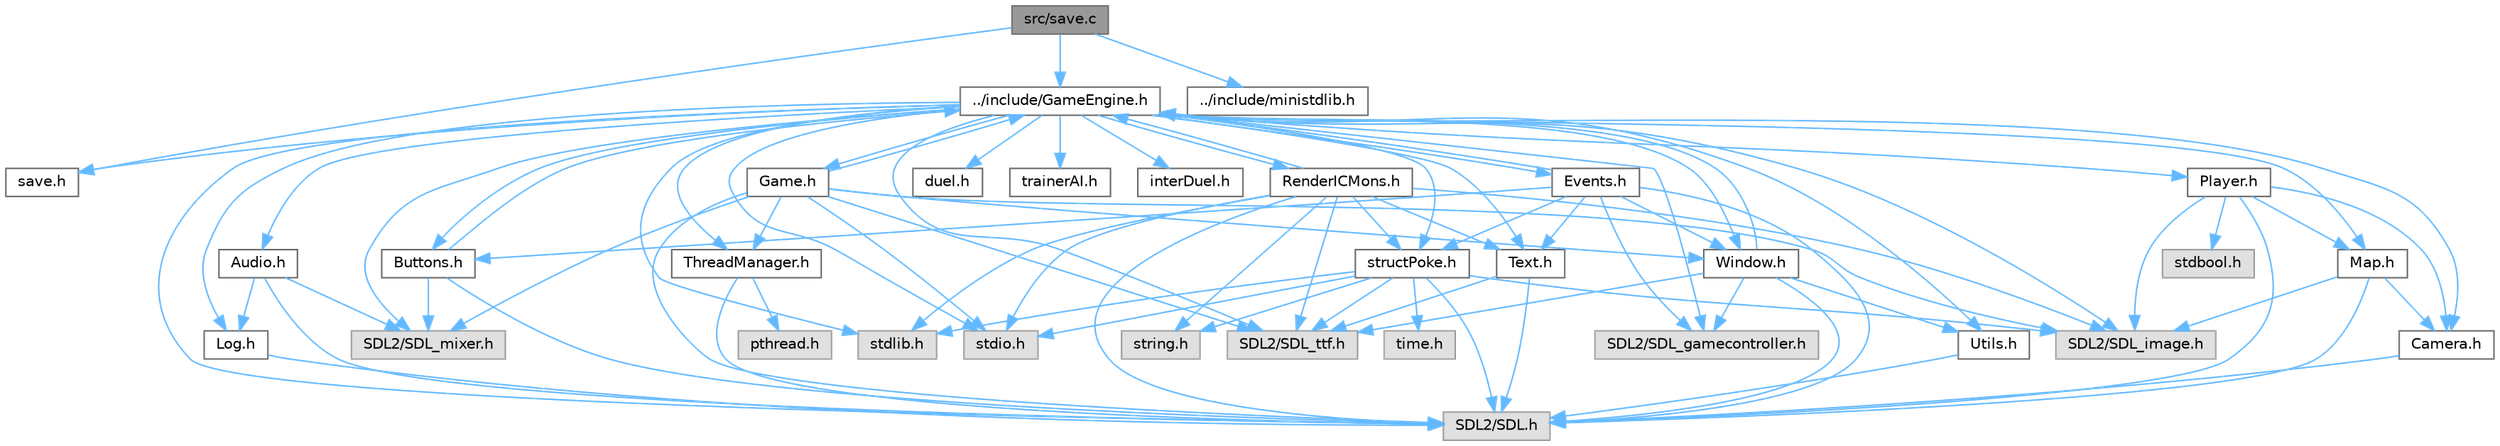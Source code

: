 digraph "src/save.c"
{
 // LATEX_PDF_SIZE
  bgcolor="transparent";
  edge [fontname=Helvetica,fontsize=10,labelfontname=Helvetica,labelfontsize=10];
  node [fontname=Helvetica,fontsize=10,shape=box,height=0.2,width=0.4];
  Node1 [id="Node000001",label="src/save.c",height=0.2,width=0.4,color="gray40", fillcolor="grey60", style="filled", fontcolor="black",tooltip=" "];
  Node1 -> Node2 [id="edge86_Node000001_Node000002",color="steelblue1",style="solid",tooltip=" "];
  Node2 [id="Node000002",label="../include/GameEngine.h",height=0.2,width=0.4,color="grey40", fillcolor="white", style="filled",URL="$d7/d1f/GameEngine_8h.html",tooltip="Définition et gestion du moteur de jeu."];
  Node2 -> Node3 [id="edge87_Node000002_Node000003",color="steelblue1",style="solid",tooltip=" "];
  Node3 [id="Node000003",label="SDL2/SDL.h",height=0.2,width=0.4,color="grey60", fillcolor="#E0E0E0", style="filled",tooltip=" "];
  Node2 -> Node4 [id="edge88_Node000002_Node000004",color="steelblue1",style="solid",tooltip=" "];
  Node4 [id="Node000004",label="SDL2/SDL_mixer.h",height=0.2,width=0.4,color="grey60", fillcolor="#E0E0E0", style="filled",tooltip=" "];
  Node2 -> Node5 [id="edge89_Node000002_Node000005",color="steelblue1",style="solid",tooltip=" "];
  Node5 [id="Node000005",label="SDL2/SDL_image.h",height=0.2,width=0.4,color="grey60", fillcolor="#E0E0E0", style="filled",tooltip=" "];
  Node2 -> Node6 [id="edge90_Node000002_Node000006",color="steelblue1",style="solid",tooltip=" "];
  Node6 [id="Node000006",label="SDL2/SDL_ttf.h",height=0.2,width=0.4,color="grey60", fillcolor="#E0E0E0", style="filled",tooltip=" "];
  Node2 -> Node7 [id="edge91_Node000002_Node000007",color="steelblue1",style="solid",tooltip=" "];
  Node7 [id="Node000007",label="SDL2/SDL_gamecontroller.h",height=0.2,width=0.4,color="grey60", fillcolor="#E0E0E0", style="filled",tooltip=" "];
  Node2 -> Node8 [id="edge92_Node000002_Node000008",color="steelblue1",style="solid",tooltip=" "];
  Node8 [id="Node000008",label="stdio.h",height=0.2,width=0.4,color="grey60", fillcolor="#E0E0E0", style="filled",tooltip=" "];
  Node2 -> Node9 [id="edge93_Node000002_Node000009",color="steelblue1",style="solid",tooltip=" "];
  Node9 [id="Node000009",label="stdlib.h",height=0.2,width=0.4,color="grey60", fillcolor="#E0E0E0", style="filled",tooltip=" "];
  Node2 -> Node10 [id="edge94_Node000002_Node000010",color="steelblue1",style="solid",tooltip=" "];
  Node10 [id="Node000010",label="Log.h",height=0.2,width=0.4,color="grey40", fillcolor="white", style="filled",URL="$d1/d45/Log_8h.html",tooltip=" "];
  Node10 -> Node3 [id="edge95_Node000010_Node000003",color="steelblue1",style="solid",tooltip=" "];
  Node2 -> Node11 [id="edge96_Node000002_Node000011",color="steelblue1",style="solid",tooltip=" "];
  Node11 [id="Node000011",label="Audio.h",height=0.2,width=0.4,color="grey40", fillcolor="white", style="filled",URL="$d8/daa/Audio_8h.html",tooltip="Gestion de l'audio pour l'application."];
  Node11 -> Node10 [id="edge97_Node000011_Node000010",color="steelblue1",style="solid",tooltip=" "];
  Node11 -> Node4 [id="edge98_Node000011_Node000004",color="steelblue1",style="solid",tooltip=" "];
  Node11 -> Node3 [id="edge99_Node000011_Node000003",color="steelblue1",style="solid",tooltip=" "];
  Node2 -> Node12 [id="edge100_Node000002_Node000012",color="steelblue1",style="solid",tooltip=" "];
  Node12 [id="Node000012",label="Buttons.h",height=0.2,width=0.4,color="grey40", fillcolor="white", style="filled",URL="$d3/d70/Buttons_8h.html",tooltip="Gestion des boutons et curseurs pour l'application."];
  Node12 -> Node3 [id="edge101_Node000012_Node000003",color="steelblue1",style="solid",tooltip=" "];
  Node12 -> Node4 [id="edge102_Node000012_Node000004",color="steelblue1",style="solid",tooltip=" "];
  Node12 -> Node2 [id="edge103_Node000012_Node000002",color="steelblue1",style="solid",tooltip=" "];
  Node2 -> Node13 [id="edge104_Node000002_Node000013",color="steelblue1",style="solid",tooltip=" "];
  Node13 [id="Node000013",label="structPoke.h",height=0.2,width=0.4,color="grey40", fillcolor="white", style="filled",URL="$da/d71/structPoke_8h.html",tooltip=" "];
  Node13 -> Node8 [id="edge105_Node000013_Node000008",color="steelblue1",style="solid",tooltip=" "];
  Node13 -> Node9 [id="edge106_Node000013_Node000009",color="steelblue1",style="solid",tooltip=" "];
  Node13 -> Node14 [id="edge107_Node000013_Node000014",color="steelblue1",style="solid",tooltip=" "];
  Node14 [id="Node000014",label="time.h",height=0.2,width=0.4,color="grey60", fillcolor="#E0E0E0", style="filled",tooltip=" "];
  Node13 -> Node15 [id="edge108_Node000013_Node000015",color="steelblue1",style="solid",tooltip=" "];
  Node15 [id="Node000015",label="string.h",height=0.2,width=0.4,color="grey60", fillcolor="#E0E0E0", style="filled",tooltip=" "];
  Node13 -> Node3 [id="edge109_Node000013_Node000003",color="steelblue1",style="solid",tooltip=" "];
  Node13 -> Node5 [id="edge110_Node000013_Node000005",color="steelblue1",style="solid",tooltip=" "];
  Node13 -> Node6 [id="edge111_Node000013_Node000006",color="steelblue1",style="solid",tooltip=" "];
  Node2 -> Node16 [id="edge112_Node000002_Node000016",color="steelblue1",style="solid",tooltip=" "];
  Node16 [id="Node000016",label="duel.h",height=0.2,width=0.4,color="grey40", fillcolor="white", style="filled",URL="$d6/d8e/duel_8h.html",tooltip=" "];
  Node2 -> Node17 [id="edge113_Node000002_Node000017",color="steelblue1",style="solid",tooltip=" "];
  Node17 [id="Node000017",label="trainerAI.h",height=0.2,width=0.4,color="grey40", fillcolor="white", style="filled",URL="$df/d27/trainerAI_8h.html",tooltip=" "];
  Node2 -> Node18 [id="edge114_Node000002_Node000018",color="steelblue1",style="solid",tooltip=" "];
  Node18 [id="Node000018",label="save.h",height=0.2,width=0.4,color="grey40", fillcolor="white", style="filled",URL="$d5/d5e/save_8h.html",tooltip="Save the player's data in a file."];
  Node2 -> Node19 [id="edge115_Node000002_Node000019",color="steelblue1",style="solid",tooltip=" "];
  Node19 [id="Node000019",label="interDuel.h",height=0.2,width=0.4,color="grey40", fillcolor="white", style="filled",URL="$da/d1d/interDuel_8h.html",tooltip=" "];
  Node2 -> Node20 [id="edge116_Node000002_Node000020",color="steelblue1",style="solid",tooltip=" "];
  Node20 [id="Node000020",label="Utils.h",height=0.2,width=0.4,color="grey40", fillcolor="white", style="filled",URL="$d9/ded/Utils_8h.html",tooltip="Fonctions utilitaires pour l'application."];
  Node20 -> Node3 [id="edge117_Node000020_Node000003",color="steelblue1",style="solid",tooltip=" "];
  Node2 -> Node21 [id="edge118_Node000002_Node000021",color="steelblue1",style="solid",tooltip=" "];
  Node21 [id="Node000021",label="Text.h",height=0.2,width=0.4,color="grey40", fillcolor="white", style="filled",URL="$d6/d35/Text_8h.html",tooltip="Définition et gestion des éléments de texte."];
  Node21 -> Node3 [id="edge119_Node000021_Node000003",color="steelblue1",style="solid",tooltip=" "];
  Node21 -> Node6 [id="edge120_Node000021_Node000006",color="steelblue1",style="solid",tooltip=" "];
  Node2 -> Node22 [id="edge121_Node000002_Node000022",color="steelblue1",style="solid",tooltip=" "];
  Node22 [id="Node000022",label="Window.h",height=0.2,width=0.4,color="grey40", fillcolor="white", style="filled",URL="$d3/ded/Window_8h.html",tooltip="Définition et gestion de la fenêtre principale de l'application."];
  Node22 -> Node3 [id="edge122_Node000022_Node000003",color="steelblue1",style="solid",tooltip=" "];
  Node22 -> Node6 [id="edge123_Node000022_Node000006",color="steelblue1",style="solid",tooltip=" "];
  Node22 -> Node7 [id="edge124_Node000022_Node000007",color="steelblue1",style="solid",tooltip=" "];
  Node22 -> Node2 [id="edge125_Node000022_Node000002",color="steelblue1",style="solid",tooltip=" "];
  Node22 -> Node20 [id="edge126_Node000022_Node000020",color="steelblue1",style="solid",tooltip=" "];
  Node2 -> Node23 [id="edge127_Node000002_Node000023",color="steelblue1",style="solid",tooltip=" "];
  Node23 [id="Node000023",label="Map.h",height=0.2,width=0.4,color="grey40", fillcolor="white", style="filled",URL="$df/d79/Map_8h.html",tooltip=" "];
  Node23 -> Node3 [id="edge128_Node000023_Node000003",color="steelblue1",style="solid",tooltip=" "];
  Node23 -> Node5 [id="edge129_Node000023_Node000005",color="steelblue1",style="solid",tooltip=" "];
  Node23 -> Node24 [id="edge130_Node000023_Node000024",color="steelblue1",style="solid",tooltip=" "];
  Node24 [id="Node000024",label="Camera.h",height=0.2,width=0.4,color="grey40", fillcolor="white", style="filled",URL="$dd/de4/Camera_8h.html",tooltip="Gestion de la caméra pour le défilement de la vue du jeu."];
  Node24 -> Node3 [id="edge131_Node000024_Node000003",color="steelblue1",style="solid",tooltip=" "];
  Node2 -> Node25 [id="edge132_Node000002_Node000025",color="steelblue1",style="solid",tooltip=" "];
  Node25 [id="Node000025",label="Player.h",height=0.2,width=0.4,color="grey40", fillcolor="white", style="filled",URL="$da/dbf/Player_8h.html",tooltip=" "];
  Node25 -> Node3 [id="edge133_Node000025_Node000003",color="steelblue1",style="solid",tooltip=" "];
  Node25 -> Node5 [id="edge134_Node000025_Node000005",color="steelblue1",style="solid",tooltip=" "];
  Node25 -> Node23 [id="edge135_Node000025_Node000023",color="steelblue1",style="solid",tooltip=" "];
  Node25 -> Node24 [id="edge136_Node000025_Node000024",color="steelblue1",style="solid",tooltip=" "];
  Node25 -> Node26 [id="edge137_Node000025_Node000026",color="steelblue1",style="solid",tooltip=" "];
  Node26 [id="Node000026",label="stdbool.h",height=0.2,width=0.4,color="grey60", fillcolor="#E0E0E0", style="filled",tooltip=" "];
  Node2 -> Node24 [id="edge138_Node000002_Node000024",color="steelblue1",style="solid",tooltip=" "];
  Node2 -> Node27 [id="edge139_Node000002_Node000027",color="steelblue1",style="solid",tooltip=" "];
  Node27 [id="Node000027",label="ThreadManager.h",height=0.2,width=0.4,color="grey40", fillcolor="white", style="filled",URL="$d0/daa/ThreadManager_8h.html",tooltip=" "];
  Node27 -> Node28 [id="edge140_Node000027_Node000028",color="steelblue1",style="solid",tooltip=" "];
  Node28 [id="Node000028",label="pthread.h",height=0.2,width=0.4,color="grey60", fillcolor="#E0E0E0", style="filled",tooltip=" "];
  Node27 -> Node3 [id="edge141_Node000027_Node000003",color="steelblue1",style="solid",tooltip=" "];
  Node2 -> Node29 [id="edge142_Node000002_Node000029",color="steelblue1",style="solid",tooltip=" "];
  Node29 [id="Node000029",label="Game.h",height=0.2,width=0.4,color="grey40", fillcolor="white", style="filled",URL="$d3/d5f/Game_8h.html",tooltip=" "];
  Node29 -> Node3 [id="edge143_Node000029_Node000003",color="steelblue1",style="solid",tooltip=" "];
  Node29 -> Node4 [id="edge144_Node000029_Node000004",color="steelblue1",style="solid",tooltip=" "];
  Node29 -> Node5 [id="edge145_Node000029_Node000005",color="steelblue1",style="solid",tooltip=" "];
  Node29 -> Node6 [id="edge146_Node000029_Node000006",color="steelblue1",style="solid",tooltip=" "];
  Node29 -> Node8 [id="edge147_Node000029_Node000008",color="steelblue1",style="solid",tooltip=" "];
  Node29 -> Node22 [id="edge148_Node000029_Node000022",color="steelblue1",style="solid",tooltip=" "];
  Node29 -> Node2 [id="edge149_Node000029_Node000002",color="steelblue1",style="solid",tooltip=" "];
  Node29 -> Node27 [id="edge150_Node000029_Node000027",color="steelblue1",style="solid",tooltip=" "];
  Node2 -> Node30 [id="edge151_Node000002_Node000030",color="steelblue1",style="solid",tooltip=" "];
  Node30 [id="Node000030",label="Events.h",height=0.2,width=0.4,color="grey40", fillcolor="white", style="filled",URL="$d0/dbb/Events_8h.html",tooltip=" "];
  Node30 -> Node2 [id="edge152_Node000030_Node000002",color="steelblue1",style="solid",tooltip=" "];
  Node30 -> Node22 [id="edge153_Node000030_Node000022",color="steelblue1",style="solid",tooltip=" "];
  Node30 -> Node12 [id="edge154_Node000030_Node000012",color="steelblue1",style="solid",tooltip=" "];
  Node30 -> Node21 [id="edge155_Node000030_Node000021",color="steelblue1",style="solid",tooltip=" "];
  Node30 -> Node13 [id="edge156_Node000030_Node000013",color="steelblue1",style="solid",tooltip=" "];
  Node30 -> Node3 [id="edge157_Node000030_Node000003",color="steelblue1",style="solid",tooltip=" "];
  Node30 -> Node7 [id="edge158_Node000030_Node000007",color="steelblue1",style="solid",tooltip=" "];
  Node2 -> Node31 [id="edge159_Node000002_Node000031",color="steelblue1",style="solid",tooltip=" "];
  Node31 [id="Node000031",label="RenderICMons.h",height=0.2,width=0.4,color="grey40", fillcolor="white", style="filled",URL="$d2/d98/RenderICMons_8h.html",tooltip="Définition et gestion du rendu des ICMons."];
  Node31 -> Node3 [id="edge160_Node000031_Node000003",color="steelblue1",style="solid",tooltip=" "];
  Node31 -> Node5 [id="edge161_Node000031_Node000005",color="steelblue1",style="solid",tooltip=" "];
  Node31 -> Node6 [id="edge162_Node000031_Node000006",color="steelblue1",style="solid",tooltip=" "];
  Node31 -> Node8 [id="edge163_Node000031_Node000008",color="steelblue1",style="solid",tooltip=" "];
  Node31 -> Node9 [id="edge164_Node000031_Node000009",color="steelblue1",style="solid",tooltip=" "];
  Node31 -> Node15 [id="edge165_Node000031_Node000015",color="steelblue1",style="solid",tooltip=" "];
  Node31 -> Node2 [id="edge166_Node000031_Node000002",color="steelblue1",style="solid",tooltip=" "];
  Node31 -> Node21 [id="edge167_Node000031_Node000021",color="steelblue1",style="solid",tooltip=" "];
  Node31 -> Node13 [id="edge168_Node000031_Node000013",color="steelblue1",style="solid",tooltip=" "];
  Node1 -> Node32 [id="edge169_Node000001_Node000032",color="steelblue1",style="solid",tooltip=" "];
  Node32 [id="Node000032",label="../include/ministdlib.h",height=0.2,width=0.4,color="grey40", fillcolor="white", style="filled",URL="$d4/da0/ministdlib_8h.html",tooltip=" "];
  Node1 -> Node18 [id="edge170_Node000001_Node000018",color="steelblue1",style="solid",tooltip=" "];
}
